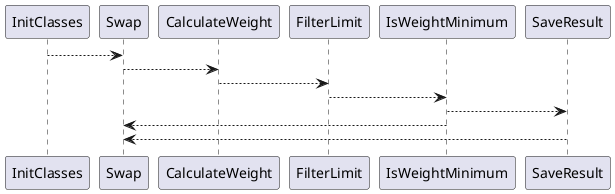 @startuml

InitClasses --> Swap

Swap --> CalculateWeight

CalculateWeight --> FilterLimit

FilterLimit --> IsWeightMinimum

IsWeightMinimum --> SaveResult

IsWeightMinimum --> Swap

SaveResult --> Swap

@enduml